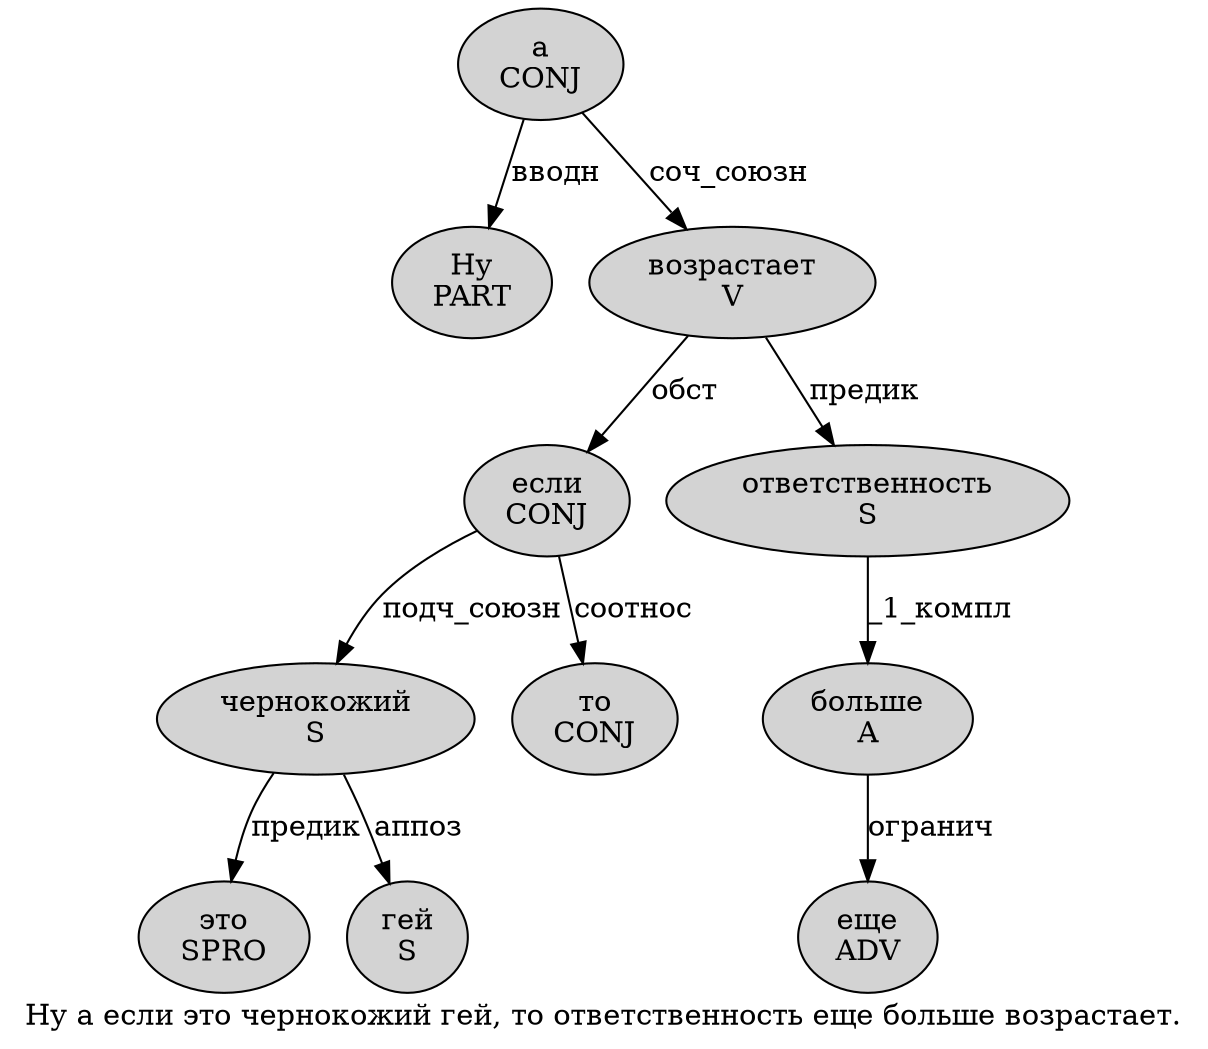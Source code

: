 digraph SENTENCE_4317 {
	graph [label="Ну а если это чернокожий гей, то ответственность еще больше возрастает."]
	node [style=filled]
		0 [label="Ну
PART" color="" fillcolor=lightgray penwidth=1 shape=ellipse]
		1 [label="а
CONJ" color="" fillcolor=lightgray penwidth=1 shape=ellipse]
		2 [label="если
CONJ" color="" fillcolor=lightgray penwidth=1 shape=ellipse]
		3 [label="это
SPRO" color="" fillcolor=lightgray penwidth=1 shape=ellipse]
		4 [label="чернокожий
S" color="" fillcolor=lightgray penwidth=1 shape=ellipse]
		5 [label="гей
S" color="" fillcolor=lightgray penwidth=1 shape=ellipse]
		7 [label="то
CONJ" color="" fillcolor=lightgray penwidth=1 shape=ellipse]
		8 [label="ответственность
S" color="" fillcolor=lightgray penwidth=1 shape=ellipse]
		9 [label="еще
ADV" color="" fillcolor=lightgray penwidth=1 shape=ellipse]
		10 [label="больше
A" color="" fillcolor=lightgray penwidth=1 shape=ellipse]
		11 [label="возрастает
V" color="" fillcolor=lightgray penwidth=1 shape=ellipse]
			11 -> 2 [label="обст"]
			11 -> 8 [label="предик"]
			4 -> 3 [label="предик"]
			4 -> 5 [label="аппоз"]
			2 -> 4 [label="подч_союзн"]
			2 -> 7 [label="соотнос"]
			1 -> 0 [label="вводн"]
			1 -> 11 [label="соч_союзн"]
			8 -> 10 [label="_1_компл"]
			10 -> 9 [label="огранич"]
}